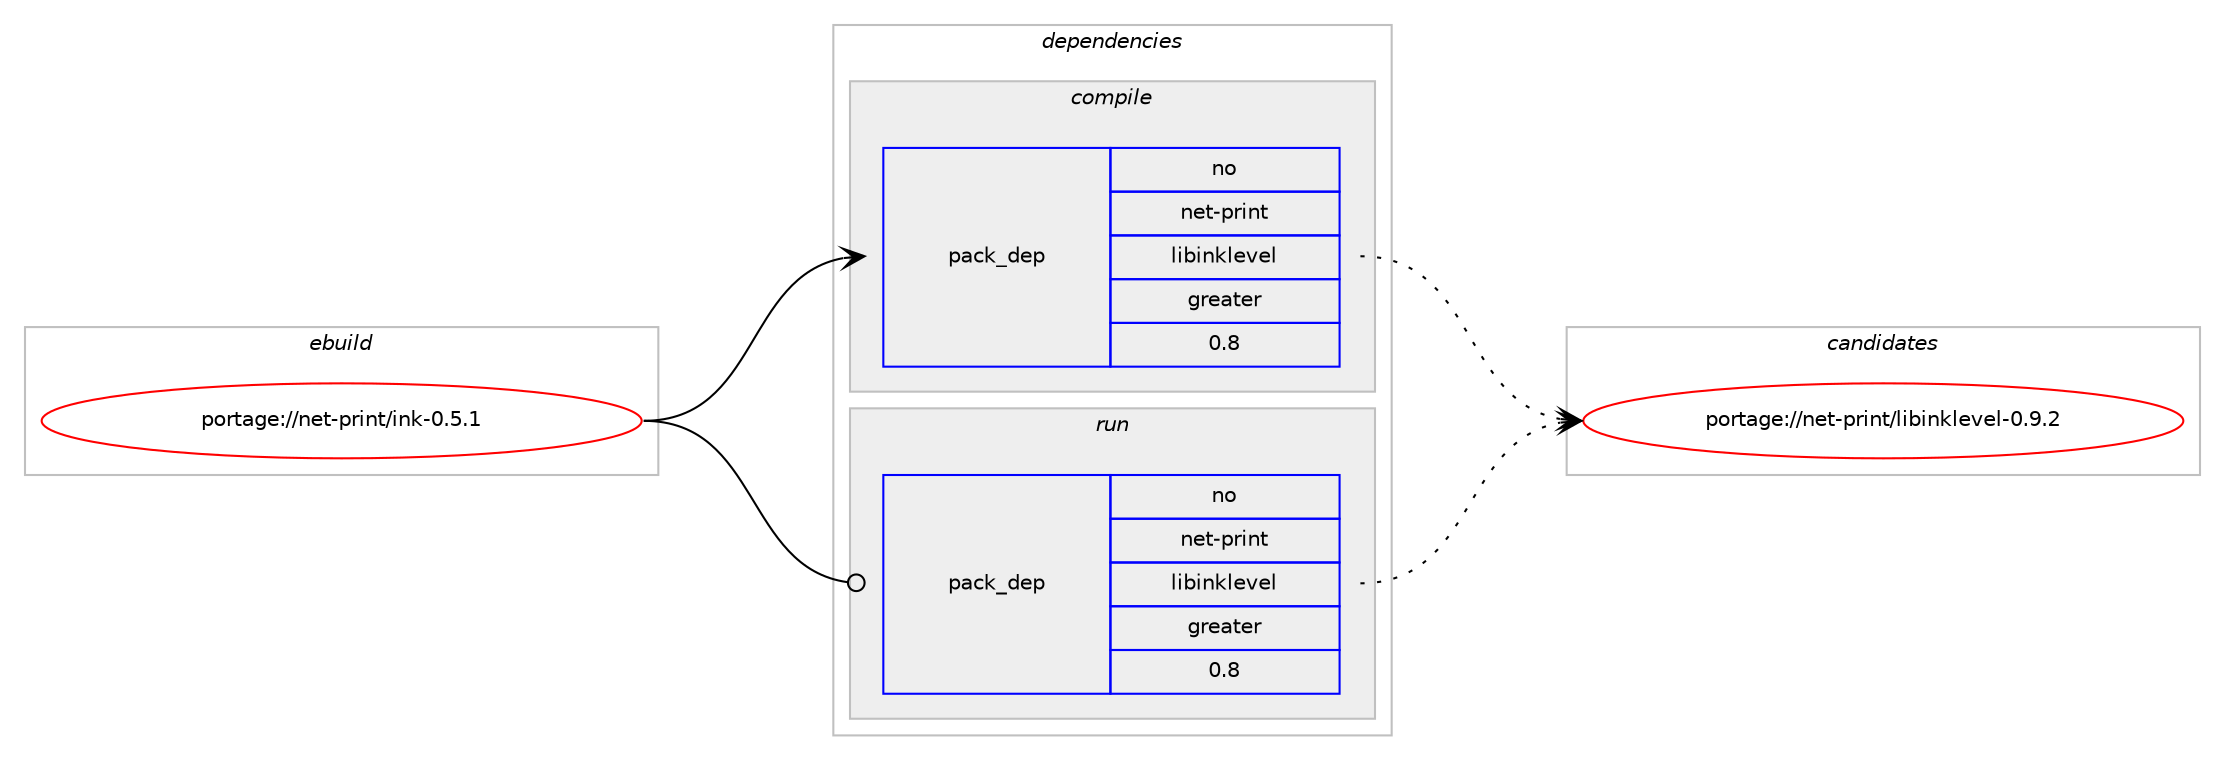 digraph prolog {

# *************
# Graph options
# *************

newrank=true;
concentrate=true;
compound=true;
graph [rankdir=LR,fontname=Helvetica,fontsize=10,ranksep=1.5];#, ranksep=2.5, nodesep=0.2];
edge  [arrowhead=vee];
node  [fontname=Helvetica,fontsize=10];

# **********
# The ebuild
# **********

subgraph cluster_leftcol {
color=gray;
rank=same;
label=<<i>ebuild</i>>;
id [label="portage://net-print/ink-0.5.1", color=red, width=4, href="../net-print/ink-0.5.1.svg"];
}

# ****************
# The dependencies
# ****************

subgraph cluster_midcol {
color=gray;
label=<<i>dependencies</i>>;
subgraph cluster_compile {
fillcolor="#eeeeee";
style=filled;
label=<<i>compile</i>>;
subgraph pack2105 {
dependency2433 [label=<<TABLE BORDER="0" CELLBORDER="1" CELLSPACING="0" CELLPADDING="4" WIDTH="220"><TR><TD ROWSPAN="6" CELLPADDING="30">pack_dep</TD></TR><TR><TD WIDTH="110">no</TD></TR><TR><TD>net-print</TD></TR><TR><TD>libinklevel</TD></TR><TR><TD>greater</TD></TR><TR><TD>0.8</TD></TR></TABLE>>, shape=none, color=blue];
}
id:e -> dependency2433:w [weight=20,style="solid",arrowhead="vee"];
}
subgraph cluster_compileandrun {
fillcolor="#eeeeee";
style=filled;
label=<<i>compile and run</i>>;
}
subgraph cluster_run {
fillcolor="#eeeeee";
style=filled;
label=<<i>run</i>>;
subgraph pack2106 {
dependency2434 [label=<<TABLE BORDER="0" CELLBORDER="1" CELLSPACING="0" CELLPADDING="4" WIDTH="220"><TR><TD ROWSPAN="6" CELLPADDING="30">pack_dep</TD></TR><TR><TD WIDTH="110">no</TD></TR><TR><TD>net-print</TD></TR><TR><TD>libinklevel</TD></TR><TR><TD>greater</TD></TR><TR><TD>0.8</TD></TR></TABLE>>, shape=none, color=blue];
}
id:e -> dependency2434:w [weight=20,style="solid",arrowhead="odot"];
}
}

# **************
# The candidates
# **************

subgraph cluster_choices {
rank=same;
color=gray;
label=<<i>candidates</i>>;

subgraph choice2105 {
color=black;
nodesep=1;
choice110101116451121141051101164710810598105110107108101118101108454846574650 [label="portage://net-print/libinklevel-0.9.2", color=red, width=4,href="../net-print/libinklevel-0.9.2.svg"];
dependency2433:e -> choice110101116451121141051101164710810598105110107108101118101108454846574650:w [style=dotted,weight="100"];
}
subgraph choice2106 {
color=black;
nodesep=1;
choice110101116451121141051101164710810598105110107108101118101108454846574650 [label="portage://net-print/libinklevel-0.9.2", color=red, width=4,href="../net-print/libinklevel-0.9.2.svg"];
dependency2434:e -> choice110101116451121141051101164710810598105110107108101118101108454846574650:w [style=dotted,weight="100"];
}
}

}
